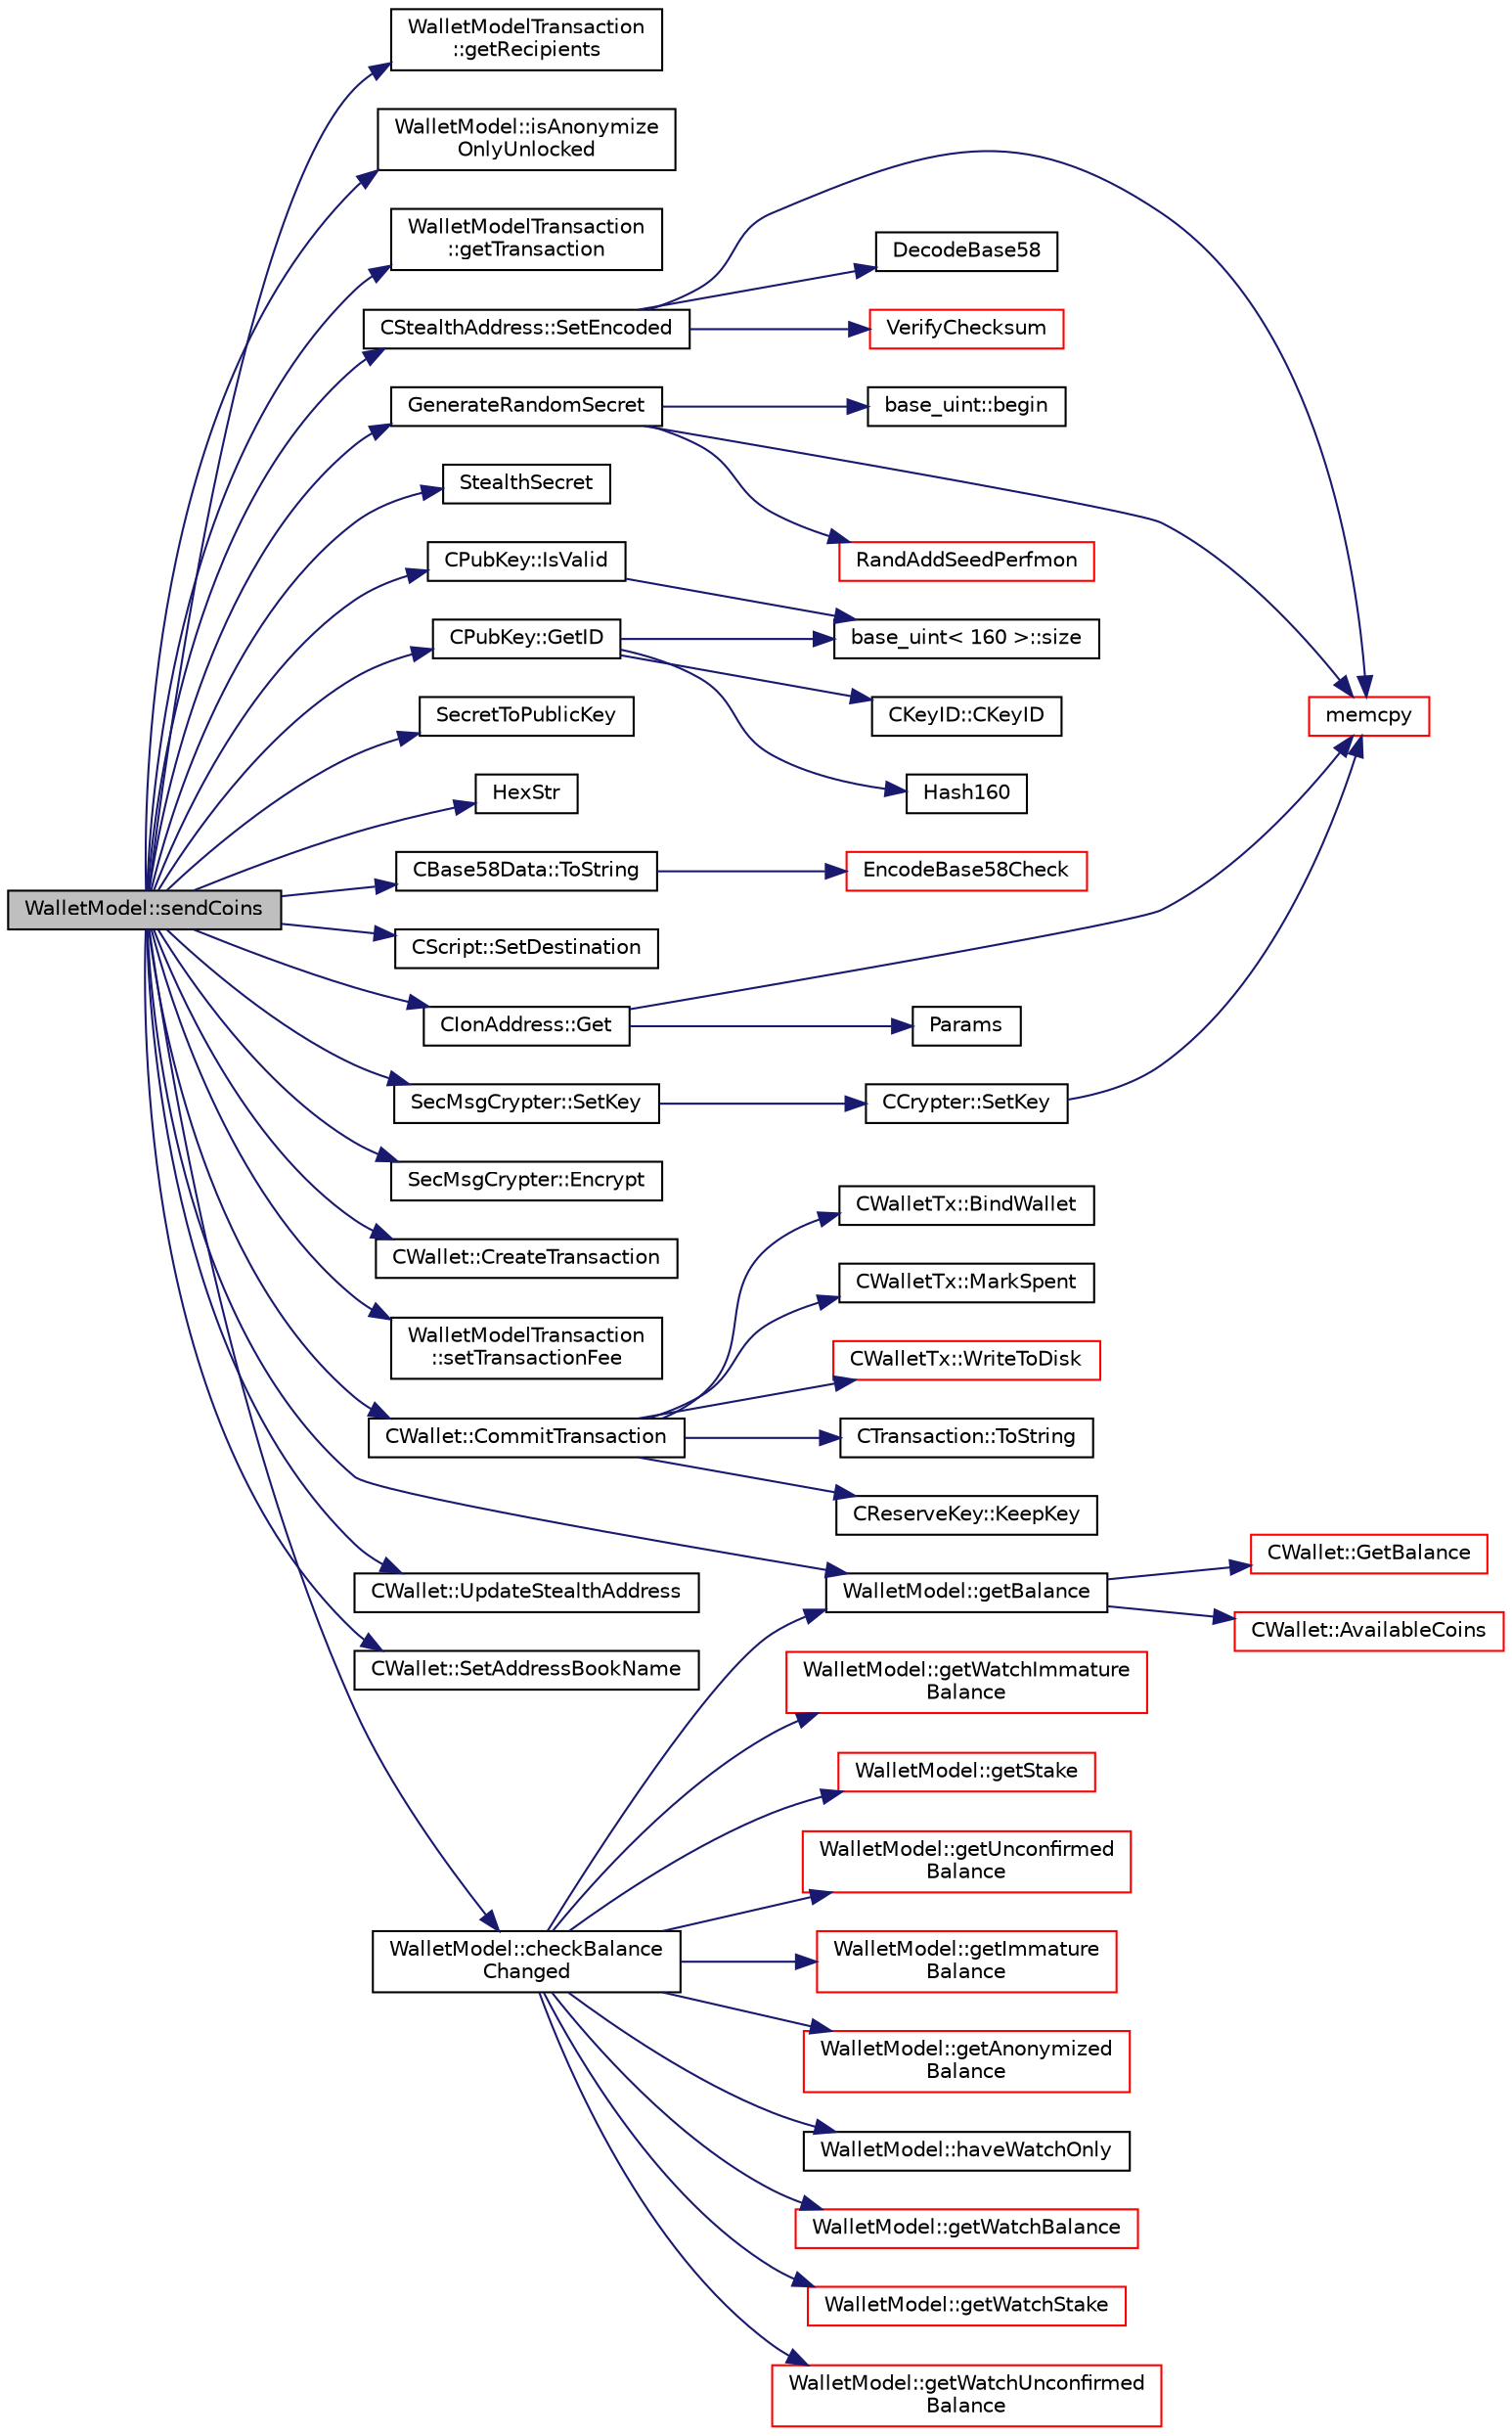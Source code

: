 digraph "WalletModel::sendCoins"
{
  edge [fontname="Helvetica",fontsize="10",labelfontname="Helvetica",labelfontsize="10"];
  node [fontname="Helvetica",fontsize="10",shape=record];
  rankdir="LR";
  Node810 [label="WalletModel::sendCoins",height=0.2,width=0.4,color="black", fillcolor="grey75", style="filled", fontcolor="black"];
  Node810 -> Node811 [color="midnightblue",fontsize="10",style="solid",fontname="Helvetica"];
  Node811 [label="WalletModelTransaction\l::getRecipients",height=0.2,width=0.4,color="black", fillcolor="white", style="filled",URL="$d2/d99/class_wallet_model_transaction.html#a477180740c53bbbaed217faec2ccb8fa"];
  Node810 -> Node812 [color="midnightblue",fontsize="10",style="solid",fontname="Helvetica"];
  Node812 [label="WalletModel::isAnonymize\lOnlyUnlocked",height=0.2,width=0.4,color="black", fillcolor="white", style="filled",URL="$d4/d27/class_wallet_model.html#ad170da7fccb70726a4527d67c8f26340"];
  Node810 -> Node813 [color="midnightblue",fontsize="10",style="solid",fontname="Helvetica"];
  Node813 [label="WalletModelTransaction\l::getTransaction",height=0.2,width=0.4,color="black", fillcolor="white", style="filled",URL="$d2/d99/class_wallet_model_transaction.html#a1db8f14976edf56a7678d9f7b390c0c5"];
  Node810 -> Node814 [color="midnightblue",fontsize="10",style="solid",fontname="Helvetica"];
  Node814 [label="CStealthAddress::SetEncoded",height=0.2,width=0.4,color="black", fillcolor="white", style="filled",URL="$d6/d37/class_c_stealth_address.html#aa3f4655dced125bf698c208b6e7ac4b8"];
  Node814 -> Node815 [color="midnightblue",fontsize="10",style="solid",fontname="Helvetica"];
  Node815 [label="DecodeBase58",height=0.2,width=0.4,color="black", fillcolor="white", style="filled",URL="$db/d9c/base58_8cpp.html#a0f74d1d6e7e982cad4b0e538acea4538",tooltip="Decode a base58-encoded string (psz) into a byte vector (vchRet). "];
  Node814 -> Node816 [color="midnightblue",fontsize="10",style="solid",fontname="Helvetica"];
  Node816 [label="VerifyChecksum",height=0.2,width=0.4,color="red", fillcolor="white", style="filled",URL="$db/d2d/stealth_8cpp.html#a5ff6f6775db5f747f5088c7ef8264b74"];
  Node814 -> Node818 [color="midnightblue",fontsize="10",style="solid",fontname="Helvetica"];
  Node818 [label="memcpy",height=0.2,width=0.4,color="red", fillcolor="white", style="filled",URL="$d5/d9f/glibc__compat_8cpp.html#a0f46826ab0466591e136db24394923cf"];
  Node810 -> Node821 [color="midnightblue",fontsize="10",style="solid",fontname="Helvetica"];
  Node821 [label="GenerateRandomSecret",height=0.2,width=0.4,color="black", fillcolor="white", style="filled",URL="$db/d2d/stealth_8cpp.html#ab09bf0ded4faa17a866c79087b0b20a8"];
  Node821 -> Node822 [color="midnightblue",fontsize="10",style="solid",fontname="Helvetica"];
  Node822 [label="RandAddSeedPerfmon",height=0.2,width=0.4,color="red", fillcolor="white", style="filled",URL="$df/d2d/util_8cpp.html#a786af12a87491f8dc24351d93b9833b6"];
  Node821 -> Node826 [color="midnightblue",fontsize="10",style="solid",fontname="Helvetica"];
  Node826 [label="base_uint::begin",height=0.2,width=0.4,color="black", fillcolor="white", style="filled",URL="$da/df7/classbase__uint.html#aaa32054bf4e8fbb31d54a75f6065174d"];
  Node821 -> Node818 [color="midnightblue",fontsize="10",style="solid",fontname="Helvetica"];
  Node810 -> Node827 [color="midnightblue",fontsize="10",style="solid",fontname="Helvetica"];
  Node827 [label="StealthSecret",height=0.2,width=0.4,color="black", fillcolor="white", style="filled",URL="$db/d2d/stealth_8cpp.html#a855232bf5220ad0159c57e75887a60db"];
  Node810 -> Node828 [color="midnightblue",fontsize="10",style="solid",fontname="Helvetica"];
  Node828 [label="CPubKey::IsValid",height=0.2,width=0.4,color="black", fillcolor="white", style="filled",URL="$da/d4e/class_c_pub_key.html#a4fa94293cf8577fd039b9a133f6c7f30"];
  Node828 -> Node829 [color="midnightblue",fontsize="10",style="solid",fontname="Helvetica"];
  Node829 [label="base_uint\< 160 \>::size",height=0.2,width=0.4,color="black", fillcolor="white", style="filled",URL="$da/df7/classbase__uint.html#a1f49b034e686269601ea89b0319b8004"];
  Node810 -> Node830 [color="midnightblue",fontsize="10",style="solid",fontname="Helvetica"];
  Node830 [label="CPubKey::GetID",height=0.2,width=0.4,color="black", fillcolor="white", style="filled",URL="$da/d4e/class_c_pub_key.html#a2675f7e6f72eff68e7a5227289feb021"];
  Node830 -> Node831 [color="midnightblue",fontsize="10",style="solid",fontname="Helvetica"];
  Node831 [label="CKeyID::CKeyID",height=0.2,width=0.4,color="black", fillcolor="white", style="filled",URL="$dd/d88/class_c_key_i_d.html#a01dbd3c37820a2ffe89d106c6a7cf53d"];
  Node830 -> Node832 [color="midnightblue",fontsize="10",style="solid",fontname="Helvetica"];
  Node832 [label="Hash160",height=0.2,width=0.4,color="black", fillcolor="white", style="filled",URL="$db/dfb/hash_8h.html#a4490f70ddae16e9e48460a0416a48a6b"];
  Node830 -> Node829 [color="midnightblue",fontsize="10",style="solid",fontname="Helvetica"];
  Node810 -> Node833 [color="midnightblue",fontsize="10",style="solid",fontname="Helvetica"];
  Node833 [label="SecretToPublicKey",height=0.2,width=0.4,color="black", fillcolor="white", style="filled",URL="$db/d2d/stealth_8cpp.html#a002000940ba18203d651e6d83164c0e7"];
  Node810 -> Node834 [color="midnightblue",fontsize="10",style="solid",fontname="Helvetica"];
  Node834 [label="HexStr",height=0.2,width=0.4,color="black", fillcolor="white", style="filled",URL="$d8/d3c/util_8h.html#ace13a819ca4e98c22847d26b3b357e75"];
  Node810 -> Node835 [color="midnightblue",fontsize="10",style="solid",fontname="Helvetica"];
  Node835 [label="CBase58Data::ToString",height=0.2,width=0.4,color="black", fillcolor="white", style="filled",URL="$d2/d08/class_c_base58_data.html#a7dc91af403ca02694b3247b15604e220"];
  Node835 -> Node836 [color="midnightblue",fontsize="10",style="solid",fontname="Helvetica"];
  Node836 [label="EncodeBase58Check",height=0.2,width=0.4,color="red", fillcolor="white", style="filled",URL="$db/d9c/base58_8cpp.html#ace9a5807ee51604f33044339f073ec76",tooltip="Encode a byte vector into a base58-encoded string, including checksum. "];
  Node810 -> Node839 [color="midnightblue",fontsize="10",style="solid",fontname="Helvetica"];
  Node839 [label="CScript::SetDestination",height=0.2,width=0.4,color="black", fillcolor="white", style="filled",URL="$d9/d4b/class_c_script.html#ad1b5a9077241aa06116040c4f1b7c31e"];
  Node810 -> Node840 [color="midnightblue",fontsize="10",style="solid",fontname="Helvetica"];
  Node840 [label="CIonAddress::Get",height=0.2,width=0.4,color="black", fillcolor="white", style="filled",URL="$d1/de4/class_c_ion_address.html#aa70f9899f0a3cf37e4a87483db5cf99d"];
  Node840 -> Node818 [color="midnightblue",fontsize="10",style="solid",fontname="Helvetica"];
  Node840 -> Node841 [color="midnightblue",fontsize="10",style="solid",fontname="Helvetica"];
  Node841 [label="Params",height=0.2,width=0.4,color="black", fillcolor="white", style="filled",URL="$df/dbf/chainparams_8cpp.html#ace5c5b706d71a324a417dd2db394fd4a",tooltip="Return the currently selected parameters. "];
  Node810 -> Node842 [color="midnightblue",fontsize="10",style="solid",fontname="Helvetica"];
  Node842 [label="SecMsgCrypter::SetKey",height=0.2,width=0.4,color="black", fillcolor="white", style="filled",URL="$dc/dd6/class_sec_msg_crypter.html#a16056670b845c1e9fc28232feee9efd5"];
  Node842 -> Node843 [color="midnightblue",fontsize="10",style="solid",fontname="Helvetica"];
  Node843 [label="CCrypter::SetKey",height=0.2,width=0.4,color="black", fillcolor="white", style="filled",URL="$d7/d89/class_c_crypter.html#a0d948dd4796e2420e1dd9c1ddbf7974e"];
  Node843 -> Node818 [color="midnightblue",fontsize="10",style="solid",fontname="Helvetica"];
  Node810 -> Node844 [color="midnightblue",fontsize="10",style="solid",fontname="Helvetica"];
  Node844 [label="SecMsgCrypter::Encrypt",height=0.2,width=0.4,color="black", fillcolor="white", style="filled",URL="$dc/dd6/class_sec_msg_crypter.html#abcd38cca1e7e04486ea959d71465da09"];
  Node810 -> Node845 [color="midnightblue",fontsize="10",style="solid",fontname="Helvetica"];
  Node845 [label="CWallet::CreateTransaction",height=0.2,width=0.4,color="black", fillcolor="white", style="filled",URL="$d2/de5/class_c_wallet.html#ad4f28aa4693c0d77a902b3b18de73d32"];
  Node810 -> Node846 [color="midnightblue",fontsize="10",style="solid",fontname="Helvetica"];
  Node846 [label="WalletModelTransaction\l::setTransactionFee",height=0.2,width=0.4,color="black", fillcolor="white", style="filled",URL="$d2/d99/class_wallet_model_transaction.html#a1a5d5ee7f676a90b9e0bfc9f2b452c44"];
  Node810 -> Node847 [color="midnightblue",fontsize="10",style="solid",fontname="Helvetica"];
  Node847 [label="WalletModel::getBalance",height=0.2,width=0.4,color="black", fillcolor="white", style="filled",URL="$d4/d27/class_wallet_model.html#a4d2cb225a19b89c64f4b5d81faf89beb"];
  Node847 -> Node848 [color="midnightblue",fontsize="10",style="solid",fontname="Helvetica"];
  Node848 [label="CWallet::AvailableCoins",height=0.2,width=0.4,color="red", fillcolor="white", style="filled",URL="$d2/de5/class_c_wallet.html#a0f950dede91de2be32ea8c43a40469ab"];
  Node847 -> Node864 [color="midnightblue",fontsize="10",style="solid",fontname="Helvetica"];
  Node864 [label="CWallet::GetBalance",height=0.2,width=0.4,color="red", fillcolor="white", style="filled",URL="$d2/de5/class_c_wallet.html#aa6522c2833bc0a84d216cf102b51ba05"];
  Node810 -> Node868 [color="midnightblue",fontsize="10",style="solid",fontname="Helvetica"];
  Node868 [label="CWallet::CommitTransaction",height=0.2,width=0.4,color="black", fillcolor="white", style="filled",URL="$d2/de5/class_c_wallet.html#aa13fbeaebd271f910a54cc5b82d73fde"];
  Node868 -> Node869 [color="midnightblue",fontsize="10",style="solid",fontname="Helvetica"];
  Node869 [label="CTransaction::ToString",height=0.2,width=0.4,color="black", fillcolor="white", style="filled",URL="$df/d43/class_c_transaction.html#a80370923c3ac828de68919295d5d0659"];
  Node868 -> Node870 [color="midnightblue",fontsize="10",style="solid",fontname="Helvetica"];
  Node870 [label="CReserveKey::KeepKey",height=0.2,width=0.4,color="black", fillcolor="white", style="filled",URL="$d3/d65/class_c_reserve_key.html#a493d06f41ca9571f2a42c8581a3952d8"];
  Node868 -> Node871 [color="midnightblue",fontsize="10",style="solid",fontname="Helvetica"];
  Node871 [label="CWalletTx::BindWallet",height=0.2,width=0.4,color="black", fillcolor="white", style="filled",URL="$d6/d53/class_c_wallet_tx.html#ab0ee7347584bff886dc24b9f63ff023c"];
  Node868 -> Node872 [color="midnightblue",fontsize="10",style="solid",fontname="Helvetica"];
  Node872 [label="CWalletTx::MarkSpent",height=0.2,width=0.4,color="black", fillcolor="white", style="filled",URL="$d6/d53/class_c_wallet_tx.html#af2fc13459e324ad2b3f7c9914d86e7c8"];
  Node868 -> Node873 [color="midnightblue",fontsize="10",style="solid",fontname="Helvetica"];
  Node873 [label="CWalletTx::WriteToDisk",height=0.2,width=0.4,color="red", fillcolor="white", style="filled",URL="$d6/d53/class_c_wallet_tx.html#ada0e71d717dd360faf047de54eef4942"];
  Node810 -> Node875 [color="midnightblue",fontsize="10",style="solid",fontname="Helvetica"];
  Node875 [label="CWallet::UpdateStealthAddress",height=0.2,width=0.4,color="black", fillcolor="white", style="filled",URL="$d2/de5/class_c_wallet.html#ae7ab98f84a9f05da46ca943b8f305c85"];
  Node810 -> Node876 [color="midnightblue",fontsize="10",style="solid",fontname="Helvetica"];
  Node876 [label="CWallet::SetAddressBookName",height=0.2,width=0.4,color="black", fillcolor="white", style="filled",URL="$d2/de5/class_c_wallet.html#a95d2dd3693db562aa11afbecf33e1276"];
  Node810 -> Node877 [color="midnightblue",fontsize="10",style="solid",fontname="Helvetica"];
  Node877 [label="WalletModel::checkBalance\lChanged",height=0.2,width=0.4,color="black", fillcolor="white", style="filled",URL="$d4/d27/class_wallet_model.html#adcc4eb8cd71cb4de223621866bb7fb7d"];
  Node877 -> Node847 [color="midnightblue",fontsize="10",style="solid",fontname="Helvetica"];
  Node877 -> Node878 [color="midnightblue",fontsize="10",style="solid",fontname="Helvetica"];
  Node878 [label="WalletModel::getStake",height=0.2,width=0.4,color="red", fillcolor="white", style="filled",URL="$d4/d27/class_wallet_model.html#a52610e28004228368104550b2e652872"];
  Node877 -> Node880 [color="midnightblue",fontsize="10",style="solid",fontname="Helvetica"];
  Node880 [label="WalletModel::getUnconfirmed\lBalance",height=0.2,width=0.4,color="red", fillcolor="white", style="filled",URL="$d4/d27/class_wallet_model.html#a5028f20a33e0d17942abeea537916736"];
  Node877 -> Node882 [color="midnightblue",fontsize="10",style="solid",fontname="Helvetica"];
  Node882 [label="WalletModel::getImmature\lBalance",height=0.2,width=0.4,color="red", fillcolor="white", style="filled",URL="$d4/d27/class_wallet_model.html#ac5dbbc28b2c8ecd2e00fb45c6a2cb6f8"];
  Node877 -> Node885 [color="midnightblue",fontsize="10",style="solid",fontname="Helvetica"];
  Node885 [label="WalletModel::getAnonymized\lBalance",height=0.2,width=0.4,color="red", fillcolor="white", style="filled",URL="$d4/d27/class_wallet_model.html#a3b4c7b849fca17bb1f8e315e23e68c7d"];
  Node877 -> Node891 [color="midnightblue",fontsize="10",style="solid",fontname="Helvetica"];
  Node891 [label="WalletModel::haveWatchOnly",height=0.2,width=0.4,color="black", fillcolor="white", style="filled",URL="$d4/d27/class_wallet_model.html#ab5e8e946e9ac3ddc9dc6a203e61968e2"];
  Node877 -> Node892 [color="midnightblue",fontsize="10",style="solid",fontname="Helvetica"];
  Node892 [label="WalletModel::getWatchBalance",height=0.2,width=0.4,color="red", fillcolor="white", style="filled",URL="$d4/d27/class_wallet_model.html#a6d9050286d99bccb4a28a8d88f0ca5f8"];
  Node877 -> Node895 [color="midnightblue",fontsize="10",style="solid",fontname="Helvetica"];
  Node895 [label="WalletModel::getWatchStake",height=0.2,width=0.4,color="red", fillcolor="white", style="filled",URL="$d4/d27/class_wallet_model.html#a0ce2b0a7228e7c8f11e083d20ff005a3"];
  Node877 -> Node897 [color="midnightblue",fontsize="10",style="solid",fontname="Helvetica"];
  Node897 [label="WalletModel::getWatchUnconfirmed\lBalance",height=0.2,width=0.4,color="red", fillcolor="white", style="filled",URL="$d4/d27/class_wallet_model.html#a691b35afd9aff056e1398fd057691ff1"];
  Node877 -> Node899 [color="midnightblue",fontsize="10",style="solid",fontname="Helvetica"];
  Node899 [label="WalletModel::getWatchImmature\lBalance",height=0.2,width=0.4,color="red", fillcolor="white", style="filled",URL="$d4/d27/class_wallet_model.html#a9da743fbe881d4928eeafc48f50ef3d5"];
}
